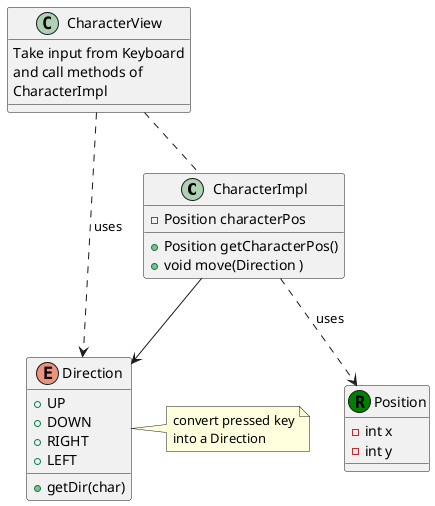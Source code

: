 @startuml
CharacterImpl --> Direction
CharacterImpl ..> Position : uses
CharacterView ..> Direction: uses
CharacterView .. CharacterImpl

class CharacterView {
    Take input from Keyboard
    and call methods of
    CharacterImpl
}

class CharacterImpl{
    - Position characterPos
    + Position getCharacterPos()
    + void move(Direction )
}
class Position <<(R,green)>>{
    - int x
    - int y
}
note right of (Direction)
    convert pressed key
    into a Direction
end note
enum Direction {
    + UP
    + DOWN
    + RIGHT
    + LEFT
    + getDir(char)
}

@enduml